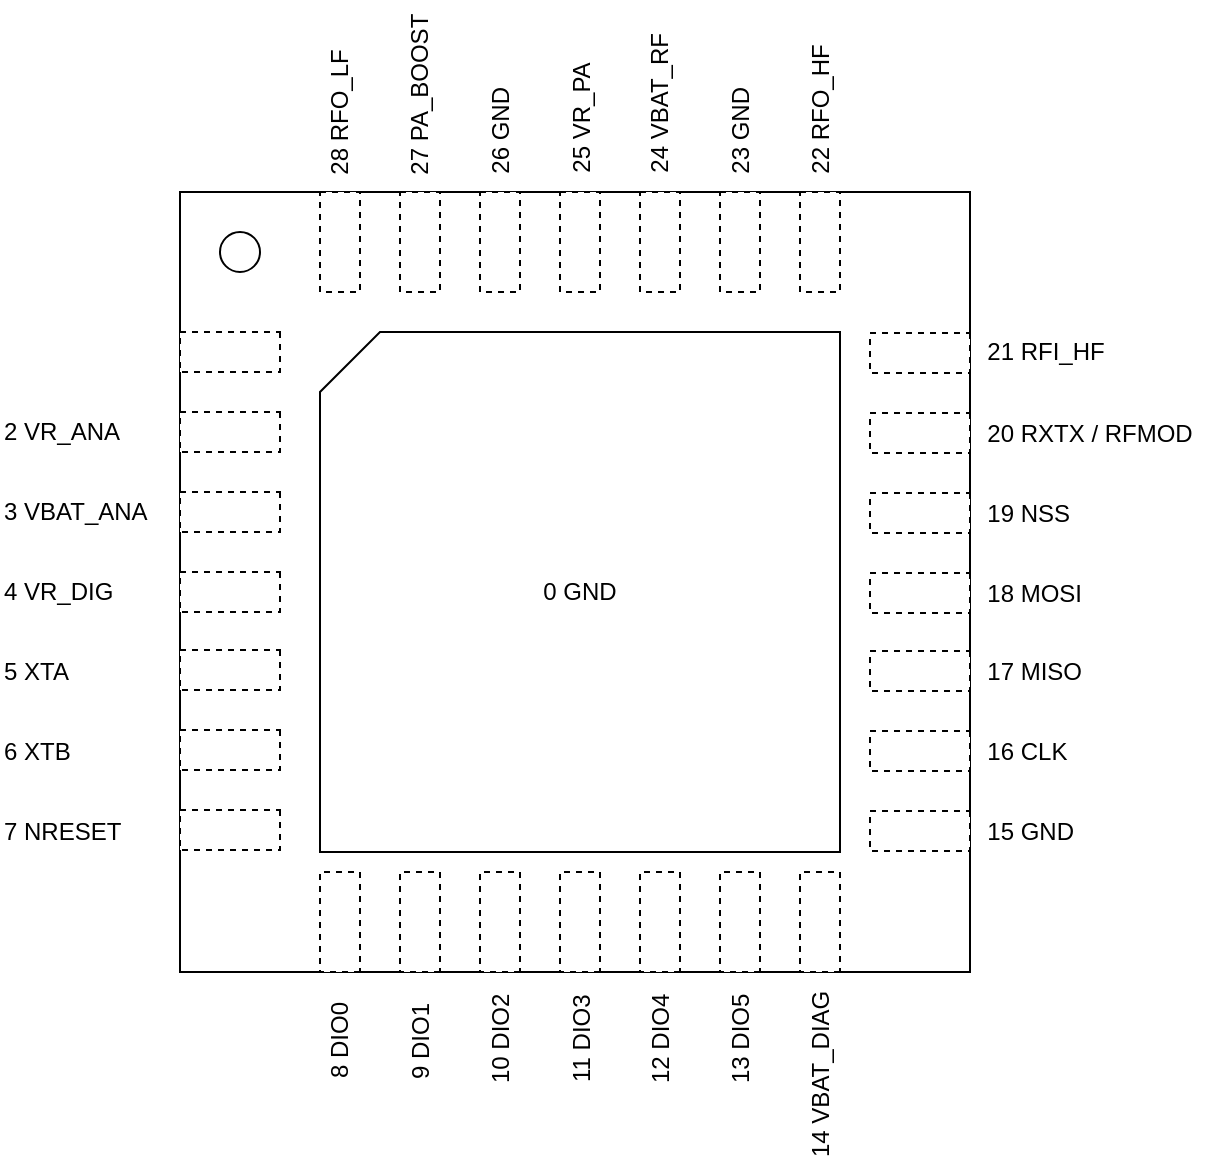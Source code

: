 <mxfile version="20.8.10" type="device"><diagram name="Page-1" id="LPpSXtkDHf4SNxgBvFAE"><mxGraphModel dx="909" dy="592" grid="1" gridSize="10" guides="1" tooltips="1" connect="1" arrows="1" fold="1" page="1" pageScale="1" pageWidth="827" pageHeight="1169" math="0" shadow="0"><root><mxCell id="0"/><mxCell id="1" parent="0"/><mxCell id="VoZ6JQ7qW2ifMX0lZbyV-1" value="" style="rounded=0;whiteSpace=wrap;html=1;" vertex="1" parent="1"><mxGeometry x="180" y="120" width="395" height="390" as="geometry"/></mxCell><mxCell id="VoZ6JQ7qW2ifMX0lZbyV-2" value="" style="ellipse;whiteSpace=wrap;html=1;aspect=fixed;" vertex="1" parent="1"><mxGeometry x="200" y="140" width="20" height="20" as="geometry"/></mxCell><mxCell id="VoZ6JQ7qW2ifMX0lZbyV-3" value="" style="rounded=0;whiteSpace=wrap;html=1;dashed=1;" vertex="1" parent="1"><mxGeometry x="250" y="120" width="20" height="50" as="geometry"/></mxCell><mxCell id="VoZ6JQ7qW2ifMX0lZbyV-4" value="" style="rounded=0;whiteSpace=wrap;html=1;dashed=1;" vertex="1" parent="1"><mxGeometry x="290" y="120" width="20" height="50" as="geometry"/></mxCell><mxCell id="VoZ6JQ7qW2ifMX0lZbyV-5" value="" style="rounded=0;whiteSpace=wrap;html=1;dashed=1;" vertex="1" parent="1"><mxGeometry x="330" y="120" width="20" height="50" as="geometry"/></mxCell><mxCell id="VoZ6JQ7qW2ifMX0lZbyV-6" value="" style="rounded=0;whiteSpace=wrap;html=1;dashed=1;" vertex="1" parent="1"><mxGeometry x="370" y="120" width="20" height="50" as="geometry"/></mxCell><mxCell id="VoZ6JQ7qW2ifMX0lZbyV-7" value="" style="rounded=0;whiteSpace=wrap;html=1;dashed=1;" vertex="1" parent="1"><mxGeometry x="410" y="120" width="20" height="50" as="geometry"/></mxCell><mxCell id="VoZ6JQ7qW2ifMX0lZbyV-8" value="" style="rounded=0;whiteSpace=wrap;html=1;dashed=1;" vertex="1" parent="1"><mxGeometry x="450" y="120" width="20" height="50" as="geometry"/></mxCell><mxCell id="VoZ6JQ7qW2ifMX0lZbyV-9" value="" style="rounded=0;whiteSpace=wrap;html=1;dashed=1;" vertex="1" parent="1"><mxGeometry x="490" y="120" width="20" height="50" as="geometry"/></mxCell><mxCell id="VoZ6JQ7qW2ifMX0lZbyV-10" value="" style="rounded=0;whiteSpace=wrap;html=1;dashed=1;movable=1;resizable=1;rotatable=1;deletable=1;editable=1;connectable=1;direction=west;rotation=-90;" vertex="1" parent="1"><mxGeometry x="195" y="175" width="20" height="50" as="geometry"/></mxCell><mxCell id="VoZ6JQ7qW2ifMX0lZbyV-17" value="" style="rounded=0;whiteSpace=wrap;html=1;dashed=1;movable=1;resizable=1;rotatable=1;deletable=1;editable=1;connectable=1;direction=west;rotation=-90;" vertex="1" parent="1"><mxGeometry x="195" y="215" width="20" height="50" as="geometry"/></mxCell><mxCell id="VoZ6JQ7qW2ifMX0lZbyV-18" value="" style="rounded=0;whiteSpace=wrap;html=1;dashed=1;movable=1;resizable=1;rotatable=1;deletable=1;editable=1;connectable=1;direction=west;rotation=-90;" vertex="1" parent="1"><mxGeometry x="195" y="255" width="20" height="50" as="geometry"/></mxCell><mxCell id="VoZ6JQ7qW2ifMX0lZbyV-19" value="" style="rounded=0;whiteSpace=wrap;html=1;dashed=1;movable=1;resizable=1;rotatable=1;deletable=1;editable=1;connectable=1;direction=west;rotation=-90;" vertex="1" parent="1"><mxGeometry x="195" y="295" width="20" height="50" as="geometry"/></mxCell><mxCell id="VoZ6JQ7qW2ifMX0lZbyV-20" value="" style="rounded=0;whiteSpace=wrap;html=1;dashed=1;movable=1;resizable=1;rotatable=1;deletable=1;editable=1;connectable=1;direction=west;rotation=-90;" vertex="1" parent="1"><mxGeometry x="195" y="334" width="20" height="50" as="geometry"/></mxCell><mxCell id="VoZ6JQ7qW2ifMX0lZbyV-21" value="" style="rounded=0;whiteSpace=wrap;html=1;dashed=1;movable=1;resizable=1;rotatable=1;deletable=1;editable=1;connectable=1;direction=west;rotation=-90;" vertex="1" parent="1"><mxGeometry x="195" y="374" width="20" height="50" as="geometry"/></mxCell><mxCell id="VoZ6JQ7qW2ifMX0lZbyV-22" value="" style="rounded=0;whiteSpace=wrap;html=1;dashed=1;movable=1;resizable=1;rotatable=1;deletable=1;editable=1;connectable=1;direction=west;rotation=-90;" vertex="1" parent="1"><mxGeometry x="195" y="414" width="20" height="50" as="geometry"/></mxCell><mxCell id="VoZ6JQ7qW2ifMX0lZbyV-23" value="" style="rounded=0;whiteSpace=wrap;html=1;dashed=1;movable=1;resizable=1;rotatable=1;deletable=1;editable=1;connectable=1;direction=west;" vertex="1" parent="1"><mxGeometry x="250" y="460" width="20" height="50" as="geometry"/></mxCell><mxCell id="VoZ6JQ7qW2ifMX0lZbyV-24" value="" style="rounded=0;whiteSpace=wrap;html=1;dashed=1;movable=1;resizable=1;rotatable=1;deletable=1;editable=1;connectable=1;direction=west;" vertex="1" parent="1"><mxGeometry x="290" y="460" width="20" height="50" as="geometry"/></mxCell><mxCell id="VoZ6JQ7qW2ifMX0lZbyV-25" value="" style="rounded=0;whiteSpace=wrap;html=1;dashed=1;movable=1;resizable=1;rotatable=1;deletable=1;editable=1;connectable=1;direction=west;" vertex="1" parent="1"><mxGeometry x="330" y="460" width="20" height="50" as="geometry"/></mxCell><mxCell id="VoZ6JQ7qW2ifMX0lZbyV-26" value="" style="rounded=0;whiteSpace=wrap;html=1;dashed=1;movable=1;resizable=1;rotatable=1;deletable=1;editable=1;connectable=1;direction=west;" vertex="1" parent="1"><mxGeometry x="370" y="460" width="20" height="50" as="geometry"/></mxCell><mxCell id="VoZ6JQ7qW2ifMX0lZbyV-27" value="" style="rounded=0;whiteSpace=wrap;html=1;dashed=1;movable=1;resizable=1;rotatable=1;deletable=1;editable=1;connectable=1;direction=west;" vertex="1" parent="1"><mxGeometry x="410" y="460" width="20" height="50" as="geometry"/></mxCell><mxCell id="VoZ6JQ7qW2ifMX0lZbyV-28" value="" style="rounded=0;whiteSpace=wrap;html=1;dashed=1;movable=1;resizable=1;rotatable=1;deletable=1;editable=1;connectable=1;direction=west;" vertex="1" parent="1"><mxGeometry x="450" y="460" width="20" height="50" as="geometry"/></mxCell><mxCell id="VoZ6JQ7qW2ifMX0lZbyV-29" value="" style="rounded=0;whiteSpace=wrap;html=1;dashed=1;movable=1;resizable=1;rotatable=1;deletable=1;editable=1;connectable=1;direction=west;rotation=-90;" vertex="1" parent="1"><mxGeometry x="540" y="175.5" width="20" height="50" as="geometry"/></mxCell><mxCell id="VoZ6JQ7qW2ifMX0lZbyV-30" value="" style="rounded=0;whiteSpace=wrap;html=1;dashed=1;movable=1;resizable=1;rotatable=1;deletable=1;editable=1;connectable=1;direction=west;rotation=-90;" vertex="1" parent="1"><mxGeometry x="540" y="215.5" width="20" height="50" as="geometry"/></mxCell><mxCell id="VoZ6JQ7qW2ifMX0lZbyV-31" value="" style="rounded=0;whiteSpace=wrap;html=1;dashed=1;movable=1;resizable=1;rotatable=1;deletable=1;editable=1;connectable=1;direction=west;rotation=-90;" vertex="1" parent="1"><mxGeometry x="540" y="255.5" width="20" height="50" as="geometry"/></mxCell><mxCell id="VoZ6JQ7qW2ifMX0lZbyV-32" value="" style="rounded=0;whiteSpace=wrap;html=1;dashed=1;movable=1;resizable=1;rotatable=1;deletable=1;editable=1;connectable=1;direction=west;rotation=-90;" vertex="1" parent="1"><mxGeometry x="540" y="295.5" width="20" height="50" as="geometry"/></mxCell><mxCell id="VoZ6JQ7qW2ifMX0lZbyV-33" value="" style="rounded=0;whiteSpace=wrap;html=1;dashed=1;movable=1;resizable=1;rotatable=1;deletable=1;editable=1;connectable=1;direction=west;rotation=-90;" vertex="1" parent="1"><mxGeometry x="540" y="334.5" width="20" height="50" as="geometry"/></mxCell><mxCell id="VoZ6JQ7qW2ifMX0lZbyV-34" value="" style="rounded=0;whiteSpace=wrap;html=1;dashed=1;movable=1;resizable=1;rotatable=1;deletable=1;editable=1;connectable=1;direction=west;rotation=-90;" vertex="1" parent="1"><mxGeometry x="540" y="374.5" width="20" height="50" as="geometry"/></mxCell><mxCell id="VoZ6JQ7qW2ifMX0lZbyV-35" value="" style="rounded=0;whiteSpace=wrap;html=1;dashed=1;movable=1;resizable=1;rotatable=1;deletable=1;editable=1;connectable=1;direction=west;rotation=-90;" vertex="1" parent="1"><mxGeometry x="540" y="414.5" width="20" height="50" as="geometry"/></mxCell><mxCell id="VoZ6JQ7qW2ifMX0lZbyV-36" value="" style="rounded=0;whiteSpace=wrap;html=1;dashed=1;movable=1;resizable=1;rotatable=1;deletable=1;editable=1;connectable=1;direction=west;" vertex="1" parent="1"><mxGeometry x="490" y="460" width="20" height="50" as="geometry"/></mxCell><mxCell id="VoZ6JQ7qW2ifMX0lZbyV-37" value="0 GND" style="shape=card;whiteSpace=wrap;html=1;" vertex="1" parent="1"><mxGeometry x="250" y="190" width="260" height="260" as="geometry"/></mxCell><mxCell id="VoZ6JQ7qW2ifMX0lZbyV-38" value="&amp;nbsp; 28 RFO_LF" style="text;html=1;strokeColor=none;fillColor=none;align=left;verticalAlign=middle;whiteSpace=wrap;rounded=0;rotation=-90;" vertex="1" parent="1"><mxGeometry x="215" y="65" width="90" height="20" as="geometry"/></mxCell><mxCell id="VoZ6JQ7qW2ifMX0lZbyV-39" value="&amp;nbsp; 27 PA_BOOST" style="text;html=1;strokeColor=none;fillColor=none;align=left;verticalAlign=middle;whiteSpace=wrap;rounded=0;rotation=-90;" vertex="1" parent="1"><mxGeometry x="252.5" y="62.5" width="95" height="20" as="geometry"/></mxCell><mxCell id="VoZ6JQ7qW2ifMX0lZbyV-40" value="&amp;nbsp; 26 GND" style="text;html=1;strokeColor=none;fillColor=none;align=left;verticalAlign=middle;whiteSpace=wrap;rounded=0;rotation=-90;" vertex="1" parent="1"><mxGeometry x="292.5" y="62" width="95" height="20" as="geometry"/></mxCell><mxCell id="VoZ6JQ7qW2ifMX0lZbyV-41" value="&amp;nbsp; 25 VR_PA" style="text;html=1;strokeColor=none;fillColor=none;align=left;verticalAlign=middle;whiteSpace=wrap;rounded=0;rotation=-90;" vertex="1" parent="1"><mxGeometry x="333" y="62" width="95" height="20" as="geometry"/></mxCell><mxCell id="VoZ6JQ7qW2ifMX0lZbyV-42" value="&amp;nbsp; 24 VBAT_RF" style="text;html=1;strokeColor=none;fillColor=none;align=left;verticalAlign=middle;whiteSpace=wrap;rounded=0;rotation=-90;" vertex="1" parent="1"><mxGeometry x="372" y="62" width="95" height="20" as="geometry"/></mxCell><mxCell id="VoZ6JQ7qW2ifMX0lZbyV-43" value="&amp;nbsp; 23 GND" style="text;html=1;strokeColor=none;fillColor=none;align=left;verticalAlign=middle;whiteSpace=wrap;rounded=0;rotation=-90;" vertex="1" parent="1"><mxGeometry x="412.5" y="62" width="95" height="20" as="geometry"/></mxCell><mxCell id="VoZ6JQ7qW2ifMX0lZbyV-44" value="&amp;nbsp; 22 RFO_HF" style="text;html=1;strokeColor=none;fillColor=none;align=left;verticalAlign=middle;whiteSpace=wrap;rounded=0;rotation=-90;" vertex="1" parent="1"><mxGeometry x="452.5" y="62" width="95" height="20" as="geometry"/></mxCell><mxCell id="VoZ6JQ7qW2ifMX0lZbyV-45" value="&amp;nbsp; 21 RFI_HF" style="text;html=1;strokeColor=none;fillColor=none;align=left;verticalAlign=middle;whiteSpace=wrap;rounded=0;rotation=0;" vertex="1" parent="1"><mxGeometry x="575" y="190" width="90" height="20" as="geometry"/></mxCell><mxCell id="VoZ6JQ7qW2ifMX0lZbyV-46" value="2 VR_ANA" style="text;html=1;strokeColor=none;fillColor=none;align=left;verticalAlign=middle;whiteSpace=wrap;rounded=0;rotation=0;" vertex="1" parent="1"><mxGeometry x="90" y="230" width="90" height="20" as="geometry"/></mxCell><mxCell id="VoZ6JQ7qW2ifMX0lZbyV-47" value="3 VBAT_ANA" style="text;html=1;strokeColor=none;fillColor=none;align=left;verticalAlign=middle;whiteSpace=wrap;rounded=0;rotation=0;" vertex="1" parent="1"><mxGeometry x="90" y="270" width="90" height="20" as="geometry"/></mxCell><mxCell id="VoZ6JQ7qW2ifMX0lZbyV-48" value="4 VR_DIG" style="text;html=1;strokeColor=none;fillColor=none;align=left;verticalAlign=middle;whiteSpace=wrap;rounded=0;rotation=0;" vertex="1" parent="1"><mxGeometry x="90" y="310" width="90" height="20" as="geometry"/></mxCell><mxCell id="VoZ6JQ7qW2ifMX0lZbyV-49" value="5 XTA" style="text;html=1;strokeColor=none;fillColor=none;align=left;verticalAlign=middle;whiteSpace=wrap;rounded=0;rotation=0;" vertex="1" parent="1"><mxGeometry x="90" y="349.5" width="90" height="20" as="geometry"/></mxCell><mxCell id="VoZ6JQ7qW2ifMX0lZbyV-50" value="6 XTB" style="text;html=1;strokeColor=none;fillColor=none;align=left;verticalAlign=middle;whiteSpace=wrap;rounded=0;rotation=0;" vertex="1" parent="1"><mxGeometry x="90" y="389.5" width="90" height="20" as="geometry"/></mxCell><mxCell id="VoZ6JQ7qW2ifMX0lZbyV-51" value="7 NRESET" style="text;html=1;strokeColor=none;fillColor=none;align=left;verticalAlign=middle;whiteSpace=wrap;rounded=0;rotation=0;" vertex="1" parent="1"><mxGeometry x="90" y="429.5" width="90" height="20" as="geometry"/></mxCell><mxCell id="VoZ6JQ7qW2ifMX0lZbyV-52" value="&amp;nbsp; 20 RXTX / RFMOD" style="text;html=1;strokeColor=none;fillColor=none;align=left;verticalAlign=middle;whiteSpace=wrap;rounded=0;rotation=0;" vertex="1" parent="1"><mxGeometry x="575" y="230.5" width="125" height="20" as="geometry"/></mxCell><mxCell id="VoZ6JQ7qW2ifMX0lZbyV-53" value="&amp;nbsp; 19 NSS" style="text;html=1;strokeColor=none;fillColor=none;align=left;verticalAlign=middle;whiteSpace=wrap;rounded=0;rotation=0;" vertex="1" parent="1"><mxGeometry x="575" y="270.5" width="125" height="20" as="geometry"/></mxCell><mxCell id="VoZ6JQ7qW2ifMX0lZbyV-54" value="&amp;nbsp; 18 MOSI" style="text;html=1;strokeColor=none;fillColor=none;align=left;verticalAlign=middle;whiteSpace=wrap;rounded=0;rotation=0;" vertex="1" parent="1"><mxGeometry x="575" y="310.5" width="125" height="20" as="geometry"/></mxCell><mxCell id="VoZ6JQ7qW2ifMX0lZbyV-55" value="&amp;nbsp; 17 MISO" style="text;html=1;strokeColor=none;fillColor=none;align=left;verticalAlign=middle;whiteSpace=wrap;rounded=0;rotation=0;" vertex="1" parent="1"><mxGeometry x="575" y="349.5" width="125" height="20" as="geometry"/></mxCell><mxCell id="VoZ6JQ7qW2ifMX0lZbyV-56" value="&amp;nbsp; 16 CLK" style="text;html=1;strokeColor=none;fillColor=none;align=left;verticalAlign=middle;whiteSpace=wrap;rounded=0;rotation=0;" vertex="1" parent="1"><mxGeometry x="575" y="389.5" width="125" height="20" as="geometry"/></mxCell><mxCell id="VoZ6JQ7qW2ifMX0lZbyV-57" value="&amp;nbsp; 15 GND" style="text;html=1;strokeColor=none;fillColor=none;align=left;verticalAlign=middle;whiteSpace=wrap;rounded=0;rotation=0;" vertex="1" parent="1"><mxGeometry x="575" y="429.5" width="125" height="20" as="geometry"/></mxCell><mxCell id="VoZ6JQ7qW2ifMX0lZbyV-58" value="8 DIO0" style="text;html=1;strokeColor=none;fillColor=none;align=left;verticalAlign=middle;whiteSpace=wrap;rounded=0;rotation=-90;" vertex="1" parent="1"><mxGeometry x="215" y="510" width="90" height="20" as="geometry"/></mxCell><mxCell id="VoZ6JQ7qW2ifMX0lZbyV-59" value="9 DIO1" style="text;html=1;strokeColor=none;fillColor=none;align=left;verticalAlign=middle;whiteSpace=wrap;rounded=0;rotation=-90;" vertex="1" parent="1"><mxGeometry x="252.5" y="508" width="95" height="20" as="geometry"/></mxCell><mxCell id="VoZ6JQ7qW2ifMX0lZbyV-60" value="10 DIO2" style="text;html=1;strokeColor=none;fillColor=none;align=left;verticalAlign=middle;whiteSpace=wrap;rounded=0;rotation=-90;" vertex="1" parent="1"><mxGeometry x="292.5" y="510" width="95" height="20" as="geometry"/></mxCell><mxCell id="VoZ6JQ7qW2ifMX0lZbyV-61" value="11 DIO3" style="text;html=1;strokeColor=none;fillColor=none;align=left;verticalAlign=middle;whiteSpace=wrap;rounded=0;rotation=-90;" vertex="1" parent="1"><mxGeometry x="333" y="510" width="95" height="20" as="geometry"/></mxCell><mxCell id="VoZ6JQ7qW2ifMX0lZbyV-62" value="12 DIO4" style="text;html=1;strokeColor=none;fillColor=none;align=left;verticalAlign=middle;whiteSpace=wrap;rounded=0;rotation=-90;" vertex="1" parent="1"><mxGeometry x="372.5" y="510" width="95" height="20" as="geometry"/></mxCell><mxCell id="VoZ6JQ7qW2ifMX0lZbyV-63" value="13 DIO5" style="text;html=1;strokeColor=none;fillColor=none;align=left;verticalAlign=middle;whiteSpace=wrap;rounded=0;rotation=-90;" vertex="1" parent="1"><mxGeometry x="412.5" y="510" width="95" height="20" as="geometry"/></mxCell><mxCell id="VoZ6JQ7qW2ifMX0lZbyV-64" value="14 VBAT_DIAG" style="text;html=1;strokeColor=none;fillColor=none;align=left;verticalAlign=middle;whiteSpace=wrap;rounded=0;rotation=-90;" vertex="1" parent="1"><mxGeometry x="452.5" y="547" width="95" height="20" as="geometry"/></mxCell></root></mxGraphModel></diagram></mxfile>